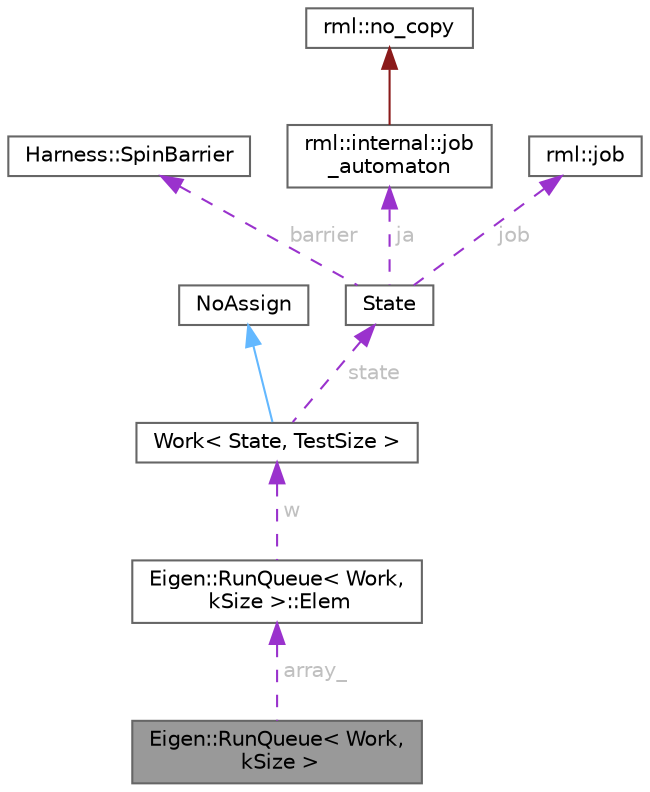 digraph "Eigen::RunQueue&lt; Work, kSize &gt;"
{
 // LATEX_PDF_SIZE
  bgcolor="transparent";
  edge [fontname=Helvetica,fontsize=10,labelfontname=Helvetica,labelfontsize=10];
  node [fontname=Helvetica,fontsize=10,shape=box,height=0.2,width=0.4];
  Node1 [id="Node000001",label="Eigen::RunQueue\< Work,\l kSize \>",height=0.2,width=0.4,color="gray40", fillcolor="grey60", style="filled", fontcolor="black",tooltip=" "];
  Node2 -> Node1 [id="edge9_Node000001_Node000002",dir="back",color="darkorchid3",style="dashed",tooltip=" ",label=" array_",fontcolor="grey" ];
  Node2 [id="Node000002",label="Eigen::RunQueue\< Work,\l kSize \>::Elem",height=0.2,width=0.4,color="gray40", fillcolor="white", style="filled",URL="$struct_eigen_1_1_run_queue_1_1_elem.html",tooltip=" "];
  Node3 -> Node2 [id="edge10_Node000002_Node000003",dir="back",color="darkorchid3",style="dashed",tooltip=" ",label=" w",fontcolor="grey" ];
  Node3 [id="Node000003",label="Work\< State, TestSize \>",height=0.2,width=0.4,color="gray40", fillcolor="white", style="filled",URL="$struct_work.html",tooltip=" "];
  Node4 -> Node3 [id="edge11_Node000003_Node000004",dir="back",color="steelblue1",style="solid",tooltip=" "];
  Node4 [id="Node000004",label="NoAssign",height=0.2,width=0.4,color="gray40", fillcolor="white", style="filled",URL="$class_no_assign.html",tooltip="Base class for prohibiting compiler-generated operator="];
  Node5 -> Node3 [id="edge12_Node000003_Node000005",dir="back",color="darkorchid3",style="dashed",tooltip=" ",label=" state",fontcolor="grey" ];
  Node5 [id="Node000005",label="State",height=0.2,width=0.4,color="gray40", fillcolor="white", style="filled",URL="$struct_state.html",tooltip=" "];
  Node6 -> Node5 [id="edge13_Node000005_Node000006",dir="back",color="darkorchid3",style="dashed",tooltip=" ",label=" barrier",fontcolor="grey" ];
  Node6 [id="Node000006",label="Harness::SpinBarrier",height=0.2,width=0.4,color="gray40", fillcolor="white", style="filled",URL="$class_harness_1_1_spin_barrier.html",tooltip=" "];
  Node7 -> Node5 [id="edge14_Node000005_Node000007",dir="back",color="darkorchid3",style="dashed",tooltip=" ",label=" ja",fontcolor="grey" ];
  Node7 [id="Node000007",label="rml::internal::job\l_automaton",height=0.2,width=0.4,color="gray40", fillcolor="white", style="filled",URL="$classrml_1_1internal_1_1job__automaton.html",tooltip="Finite state machine."];
  Node8 -> Node7 [id="edge15_Node000007_Node000008",dir="back",color="firebrick4",style="solid",tooltip=" "];
  Node8 [id="Node000008",label="rml::no_copy",height=0.2,width=0.4,color="gray40", fillcolor="white", style="filled",URL="$classrml_1_1no__copy.html",tooltip="Base class for denying assignment and copy constructor."];
  Node9 -> Node5 [id="edge16_Node000005_Node000009",dir="back",color="darkorchid3",style="dashed",tooltip=" ",label=" job",fontcolor="grey" ];
  Node9 [id="Node000009",label="rml::job",height=0.2,width=0.4,color="gray40", fillcolor="white", style="filled",URL="$classrml_1_1job.html",tooltip="Represents a client's job for an execution context."];
}
